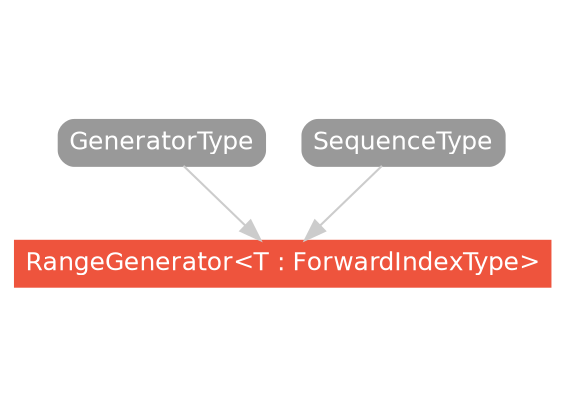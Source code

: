 strict digraph "RangeGenerator<T : ForwardIndexType> - Type Hierarchy - SwiftDoc.org" {
    pad="0.1,0.8"
    node [shape=box, style="filled,rounded", color="#999999", fillcolor="#999999", fontcolor=white, fontname=Helvetica, fontnames="Helvetica,sansserif", fontsize=12, margin="0.07,0.05", height="0.3"]
    edge [color="#cccccc"]
    "GeneratorType" [URL="/protocol/GeneratorType/"]
    "RangeGenerator<T : ForwardIndexType>" [URL="/type/RangeGenerator/", style="filled", fillcolor="#ee543d", color="#ee543d"]
    "SequenceType" [URL="/protocol/SequenceType/"]    "GeneratorType" -> "RangeGenerator<T : ForwardIndexType>"
    "SequenceType" -> "RangeGenerator<T : ForwardIndexType>"
    subgraph Types {
        rank = max; "RangeGenerator<T : ForwardIndexType>";
    }
}